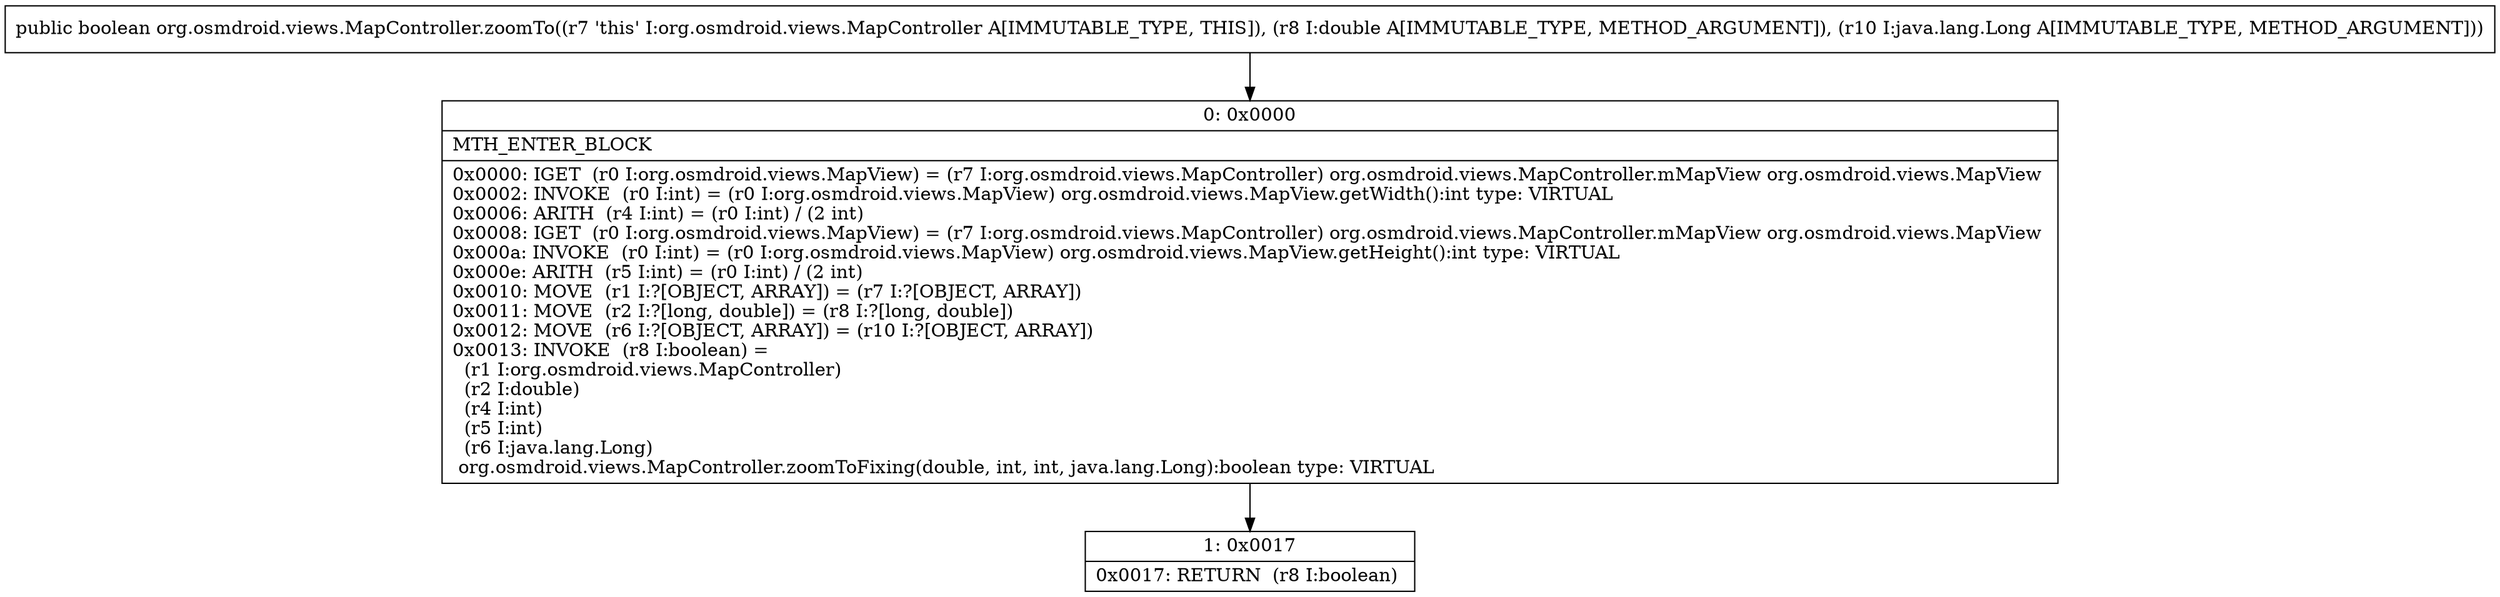 digraph "CFG fororg.osmdroid.views.MapController.zoomTo(DLjava\/lang\/Long;)Z" {
Node_0 [shape=record,label="{0\:\ 0x0000|MTH_ENTER_BLOCK\l|0x0000: IGET  (r0 I:org.osmdroid.views.MapView) = (r7 I:org.osmdroid.views.MapController) org.osmdroid.views.MapController.mMapView org.osmdroid.views.MapView \l0x0002: INVOKE  (r0 I:int) = (r0 I:org.osmdroid.views.MapView) org.osmdroid.views.MapView.getWidth():int type: VIRTUAL \l0x0006: ARITH  (r4 I:int) = (r0 I:int) \/ (2 int) \l0x0008: IGET  (r0 I:org.osmdroid.views.MapView) = (r7 I:org.osmdroid.views.MapController) org.osmdroid.views.MapController.mMapView org.osmdroid.views.MapView \l0x000a: INVOKE  (r0 I:int) = (r0 I:org.osmdroid.views.MapView) org.osmdroid.views.MapView.getHeight():int type: VIRTUAL \l0x000e: ARITH  (r5 I:int) = (r0 I:int) \/ (2 int) \l0x0010: MOVE  (r1 I:?[OBJECT, ARRAY]) = (r7 I:?[OBJECT, ARRAY]) \l0x0011: MOVE  (r2 I:?[long, double]) = (r8 I:?[long, double]) \l0x0012: MOVE  (r6 I:?[OBJECT, ARRAY]) = (r10 I:?[OBJECT, ARRAY]) \l0x0013: INVOKE  (r8 I:boolean) = \l  (r1 I:org.osmdroid.views.MapController)\l  (r2 I:double)\l  (r4 I:int)\l  (r5 I:int)\l  (r6 I:java.lang.Long)\l org.osmdroid.views.MapController.zoomToFixing(double, int, int, java.lang.Long):boolean type: VIRTUAL \l}"];
Node_1 [shape=record,label="{1\:\ 0x0017|0x0017: RETURN  (r8 I:boolean) \l}"];
MethodNode[shape=record,label="{public boolean org.osmdroid.views.MapController.zoomTo((r7 'this' I:org.osmdroid.views.MapController A[IMMUTABLE_TYPE, THIS]), (r8 I:double A[IMMUTABLE_TYPE, METHOD_ARGUMENT]), (r10 I:java.lang.Long A[IMMUTABLE_TYPE, METHOD_ARGUMENT])) }"];
MethodNode -> Node_0;
Node_0 -> Node_1;
}

